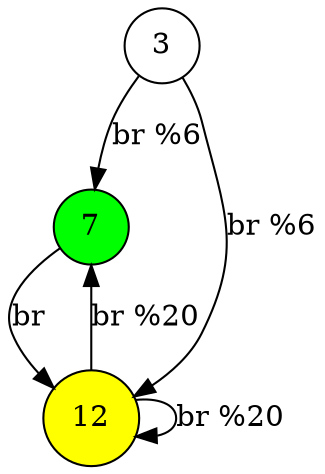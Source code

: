 digraph CFG {
    node [shape = circle];
    
    start [label="3"];
    node7 [label="7"];
    node12 [label="12"];
    
    start -> node7 [label="br %6"];
    start -> node12 [label="br %6"];
    
    node7 -> node12 [label="br"];
    node12 -> node7 [label="br %20"];
    node12 -> node12 [label="br %20"];  // Loop back
    
    // node7 is the return node
    node7 [style=filled, fillcolor=green];
    
    // node12 is the loop node
    node12 [style=filled, fillcolor=yellow];
}